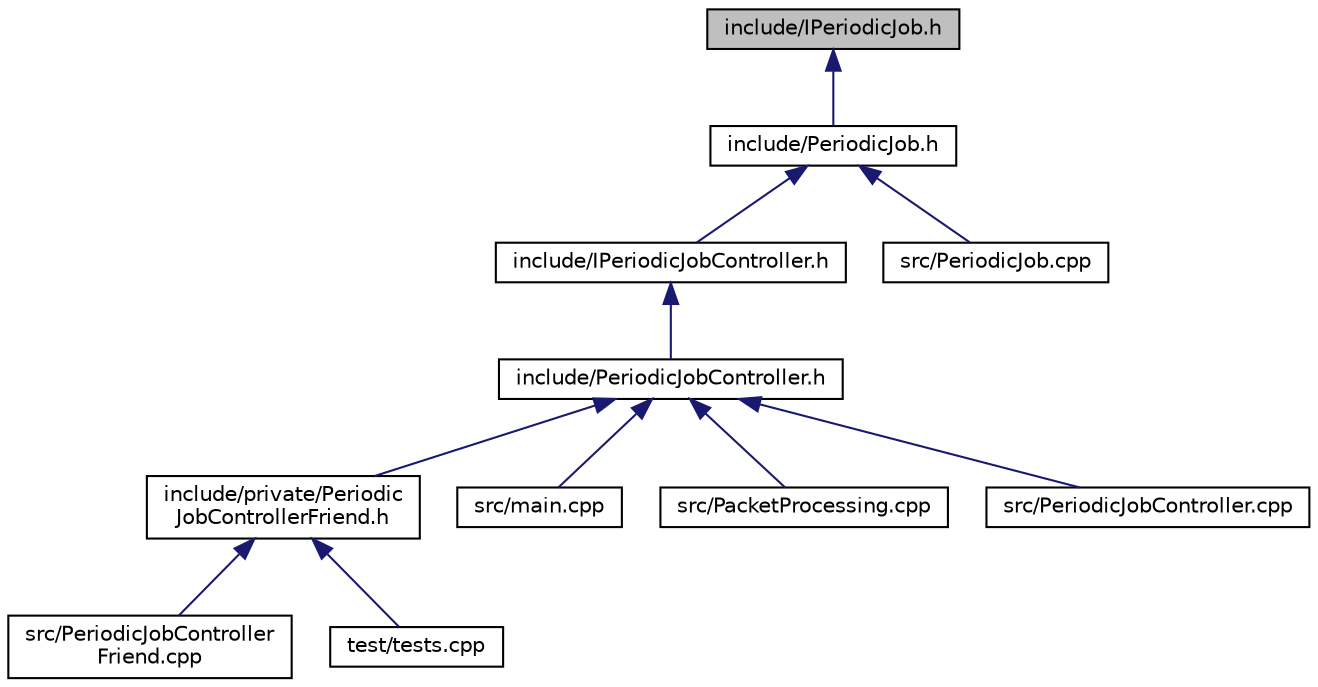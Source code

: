 digraph "include/IPeriodicJob.h"
{
 // LATEX_PDF_SIZE
  edge [fontname="Helvetica",fontsize="10",labelfontname="Helvetica",labelfontsize="10"];
  node [fontname="Helvetica",fontsize="10",shape=record];
  Node1 [label="include/IPeriodicJob.h",height=0.2,width=0.4,color="black", fillcolor="grey75", style="filled", fontcolor="black",tooltip="This file contains the interface for the PeriodicJob which is a job that runs periodically with respe..."];
  Node1 -> Node2 [dir="back",color="midnightblue",fontsize="10",style="solid",fontname="Helvetica"];
  Node2 [label="include/PeriodicJob.h",height=0.2,width=0.4,color="black", fillcolor="white", style="filled",URL="$_periodic_job_8h.html",tooltip="This file contains the class declaration for an implementor class of IPeriodicJob declared in IPeriod..."];
  Node2 -> Node3 [dir="back",color="midnightblue",fontsize="10",style="solid",fontname="Helvetica"];
  Node3 [label="include/IPeriodicJobController.h",height=0.2,width=0.4,color="black", fillcolor="white", style="filled",URL="$_i_periodic_job_controller_8h.html",tooltip="This file contains the interface for a controller of the PeriodicJob."];
  Node3 -> Node4 [dir="back",color="midnightblue",fontsize="10",style="solid",fontname="Helvetica"];
  Node4 [label="include/PeriodicJobController.h",height=0.2,width=0.4,color="black", fillcolor="white", style="filled",URL="$_periodic_job_controller_8h.html",tooltip="This file contains the class declaration for an implementor class of IPeriodicJobController declared ..."];
  Node4 -> Node5 [dir="back",color="midnightblue",fontsize="10",style="solid",fontname="Helvetica"];
  Node5 [label="include/private/Periodic\lJobControllerFriend.h",height=0.2,width=0.4,color="black", fillcolor="white", style="filled",URL="$_periodic_job_controller_friend_8h.html",tooltip="This file contains the friend class for the PeriodicJobController."];
  Node5 -> Node6 [dir="back",color="midnightblue",fontsize="10",style="solid",fontname="Helvetica"];
  Node6 [label="src/PeriodicJobController\lFriend.cpp",height=0.2,width=0.4,color="black", fillcolor="white", style="filled",URL="$_periodic_job_controller_friend_8cpp.html",tooltip="This file contains the implementations of the methods declared in PeriodicJobControllerFriend...."];
  Node5 -> Node7 [dir="back",color="midnightblue",fontsize="10",style="solid",fontname="Helvetica"];
  Node7 [label="test/tests.cpp",height=0.2,width=0.4,color="black", fillcolor="white", style="filled",URL="$tests_8cpp.html",tooltip="This file contains the BOOST tests to test the methods/functions and behavior of the codes defined in..."];
  Node4 -> Node8 [dir="back",color="midnightblue",fontsize="10",style="solid",fontname="Helvetica"];
  Node8 [label="src/main.cpp",height=0.2,width=0.4,color="black", fillcolor="white", style="filled",URL="$main_8cpp.html",tooltip="The driver code to fire up a PcapPacketQueueWriter to fill PcapPacketQueue and fire up some threads t..."];
  Node4 -> Node9 [dir="back",color="midnightblue",fontsize="10",style="solid",fontname="Helvetica"];
  Node9 [label="src/PacketProcessing.cpp",height=0.2,width=0.4,color="black", fillcolor="white", style="filled",URL="$_packet_processing_8cpp.html",tooltip="This file contains the implementations of the free functions declared in PacketProcessing...."];
  Node4 -> Node10 [dir="back",color="midnightblue",fontsize="10",style="solid",fontname="Helvetica"];
  Node10 [label="src/PeriodicJobController.cpp",height=0.2,width=0.4,color="black", fillcolor="white", style="filled",URL="$_periodic_job_controller_8cpp.html",tooltip="This file contains the implementations of the methods declared in PeriodicJobController...."];
  Node2 -> Node11 [dir="back",color="midnightblue",fontsize="10",style="solid",fontname="Helvetica"];
  Node11 [label="src/PeriodicJob.cpp",height=0.2,width=0.4,color="black", fillcolor="white", style="filled",URL="$_periodic_job_8cpp.html",tooltip="This file contains the implementations of the methods declared in PeriodicJob.h."];
}
